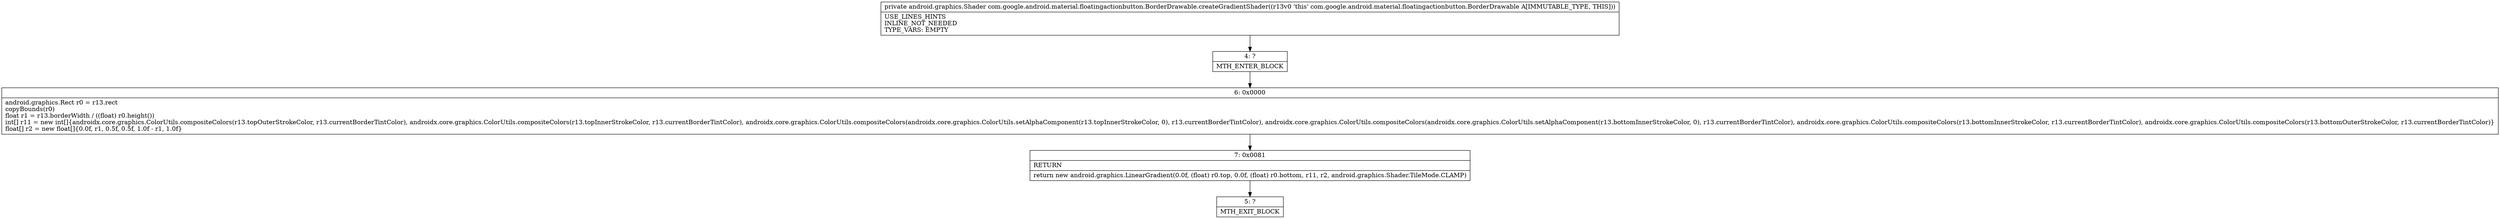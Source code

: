 digraph "CFG forcom.google.android.material.floatingactionbutton.BorderDrawable.createGradientShader()Landroid\/graphics\/Shader;" {
Node_4 [shape=record,label="{4\:\ ?|MTH_ENTER_BLOCK\l}"];
Node_6 [shape=record,label="{6\:\ 0x0000|android.graphics.Rect r0 = r13.rect\lcopyBounds(r0)\lfloat r1 = r13.borderWidth \/ ((float) r0.height())\lint[] r11 = new int[]\{androidx.core.graphics.ColorUtils.compositeColors(r13.topOuterStrokeColor, r13.currentBorderTintColor), androidx.core.graphics.ColorUtils.compositeColors(r13.topInnerStrokeColor, r13.currentBorderTintColor), androidx.core.graphics.ColorUtils.compositeColors(androidx.core.graphics.ColorUtils.setAlphaComponent(r13.topInnerStrokeColor, 0), r13.currentBorderTintColor), androidx.core.graphics.ColorUtils.compositeColors(androidx.core.graphics.ColorUtils.setAlphaComponent(r13.bottomInnerStrokeColor, 0), r13.currentBorderTintColor), androidx.core.graphics.ColorUtils.compositeColors(r13.bottomInnerStrokeColor, r13.currentBorderTintColor), androidx.core.graphics.ColorUtils.compositeColors(r13.bottomOuterStrokeColor, r13.currentBorderTintColor)\}\lfloat[] r2 = new float[]\{0.0f, r1, 0.5f, 0.5f, 1.0f \- r1, 1.0f\}\l}"];
Node_7 [shape=record,label="{7\:\ 0x0081|RETURN\l|return new android.graphics.LinearGradient(0.0f, (float) r0.top, 0.0f, (float) r0.bottom, r11, r2, android.graphics.Shader.TileMode.CLAMP)\l}"];
Node_5 [shape=record,label="{5\:\ ?|MTH_EXIT_BLOCK\l}"];
MethodNode[shape=record,label="{private android.graphics.Shader com.google.android.material.floatingactionbutton.BorderDrawable.createGradientShader((r13v0 'this' com.google.android.material.floatingactionbutton.BorderDrawable A[IMMUTABLE_TYPE, THIS]))  | USE_LINES_HINTS\lINLINE_NOT_NEEDED\lTYPE_VARS: EMPTY\l}"];
MethodNode -> Node_4;Node_4 -> Node_6;
Node_6 -> Node_7;
Node_7 -> Node_5;
}

